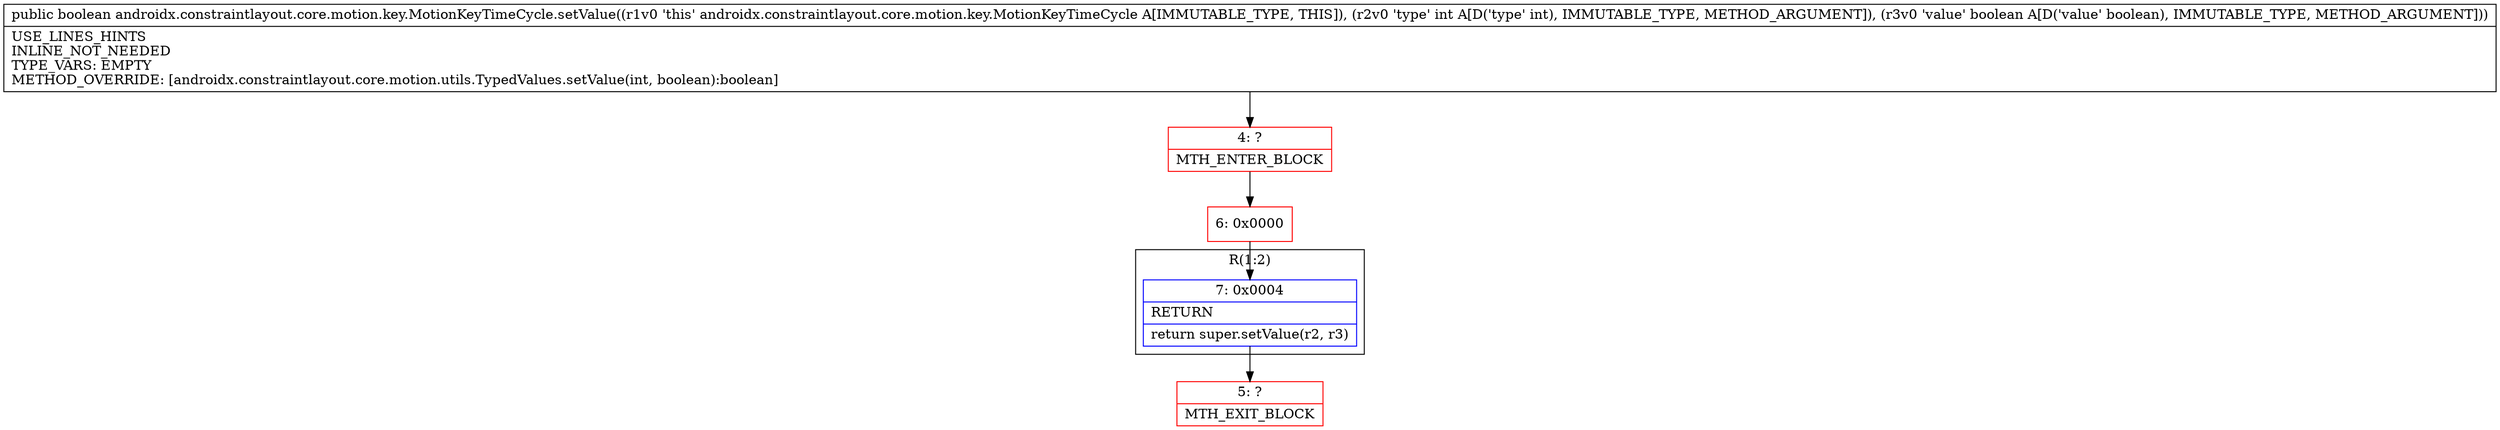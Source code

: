 digraph "CFG forandroidx.constraintlayout.core.motion.key.MotionKeyTimeCycle.setValue(IZ)Z" {
subgraph cluster_Region_1923267647 {
label = "R(1:2)";
node [shape=record,color=blue];
Node_7 [shape=record,label="{7\:\ 0x0004|RETURN\l|return super.setValue(r2, r3)\l}"];
}
Node_4 [shape=record,color=red,label="{4\:\ ?|MTH_ENTER_BLOCK\l}"];
Node_6 [shape=record,color=red,label="{6\:\ 0x0000}"];
Node_5 [shape=record,color=red,label="{5\:\ ?|MTH_EXIT_BLOCK\l}"];
MethodNode[shape=record,label="{public boolean androidx.constraintlayout.core.motion.key.MotionKeyTimeCycle.setValue((r1v0 'this' androidx.constraintlayout.core.motion.key.MotionKeyTimeCycle A[IMMUTABLE_TYPE, THIS]), (r2v0 'type' int A[D('type' int), IMMUTABLE_TYPE, METHOD_ARGUMENT]), (r3v0 'value' boolean A[D('value' boolean), IMMUTABLE_TYPE, METHOD_ARGUMENT]))  | USE_LINES_HINTS\lINLINE_NOT_NEEDED\lTYPE_VARS: EMPTY\lMETHOD_OVERRIDE: [androidx.constraintlayout.core.motion.utils.TypedValues.setValue(int, boolean):boolean]\l}"];
MethodNode -> Node_4;Node_7 -> Node_5;
Node_4 -> Node_6;
Node_6 -> Node_7;
}

